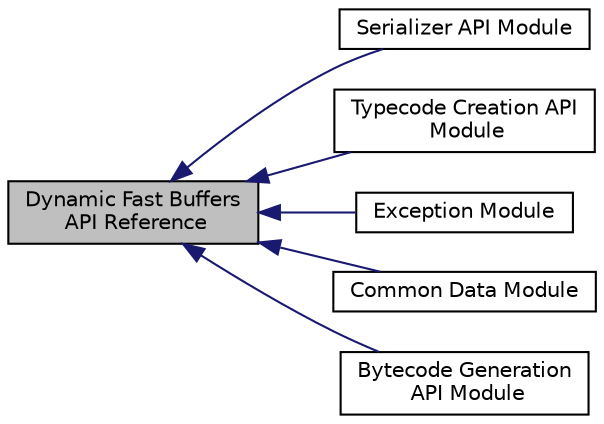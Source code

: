 digraph "Dynamic Fast Buffers API Reference"
{
  edge [fontname="Helvetica",fontsize="10",labelfontname="Helvetica",labelfontsize="10"];
  node [fontname="Helvetica",fontsize="10",shape=record];
  rankdir=LR;
  Node1 [label="Serializer API Module",height=0.2,width=0.4,color="black", fillcolor="white", style="filled",URL="$group___s_e_r_i_a_l_i_z_e_r_a_p_i_m_o_d_u_l_e.html",tooltip="This containt the API describing the functions availiable for users in order to do data serialization..."];
  Node0 [label="Dynamic Fast Buffers\l API Reference",height=0.2,width=0.4,color="black", fillcolor="grey75", style="filled" fontcolor="black"];
  Node3 [label="Typecode Creation API\l Module",height=0.2,width=0.4,color="black", fillcolor="white", style="filled",URL="$group___t_y_p_e_c_o_d_e_a_p_i_m_o_d_u_l_e.html",tooltip="This group represent the API that can be used for the creation of a Typecode wich describes soma data..."];
  Node5 [label="Exception Module",height=0.2,width=0.4,color="black", fillcolor="white", style="filled",URL="$group___e_x_c_e_p_t_i_o_n_m_o_d_u_l_e.html",tooltip="This module contains all exeptions that will be raised when an error occurs in runtime. "];
  Node4 [label="Common Data Module",height=0.2,width=0.4,color="black", fillcolor="white", style="filled",URL="$group___c_o_m_m_o_n_d_a_t_a_m_o_d_u_l_e.html",tooltip="This module contains all classes used to represent the entitues of the domain used internally in ePro..."];
  Node2 [label="Bytecode Generation\l API Module",height=0.2,width=0.4,color="black", fillcolor="white", style="filled",URL="$group___b_y_t_e_c_o_d_e_a_p_i_m_o_d_u_l_e.html",tooltip="This group contains related API to generate Bytecode objects. "];
  Node0->Node1 [shape=plaintext, color="midnightblue", dir="back", style="solid"];
  Node0->Node2 [shape=plaintext, color="midnightblue", dir="back", style="solid"];
  Node0->Node3 [shape=plaintext, color="midnightblue", dir="back", style="solid"];
  Node0->Node4 [shape=plaintext, color="midnightblue", dir="back", style="solid"];
  Node0->Node5 [shape=plaintext, color="midnightblue", dir="back", style="solid"];
}
